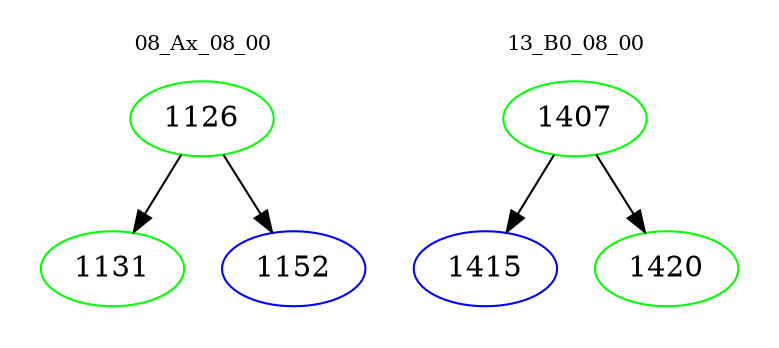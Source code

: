 digraph{
subgraph cluster_0 {
color = white
label = "08_Ax_08_00";
fontsize=10;
T0_1126 [label="1126", color="green"]
T0_1126 -> T0_1131 [color="black"]
T0_1131 [label="1131", color="green"]
T0_1126 -> T0_1152 [color="black"]
T0_1152 [label="1152", color="blue"]
}
subgraph cluster_1 {
color = white
label = "13_B0_08_00";
fontsize=10;
T1_1407 [label="1407", color="green"]
T1_1407 -> T1_1415 [color="black"]
T1_1415 [label="1415", color="blue"]
T1_1407 -> T1_1420 [color="black"]
T1_1420 [label="1420", color="green"]
}
}
